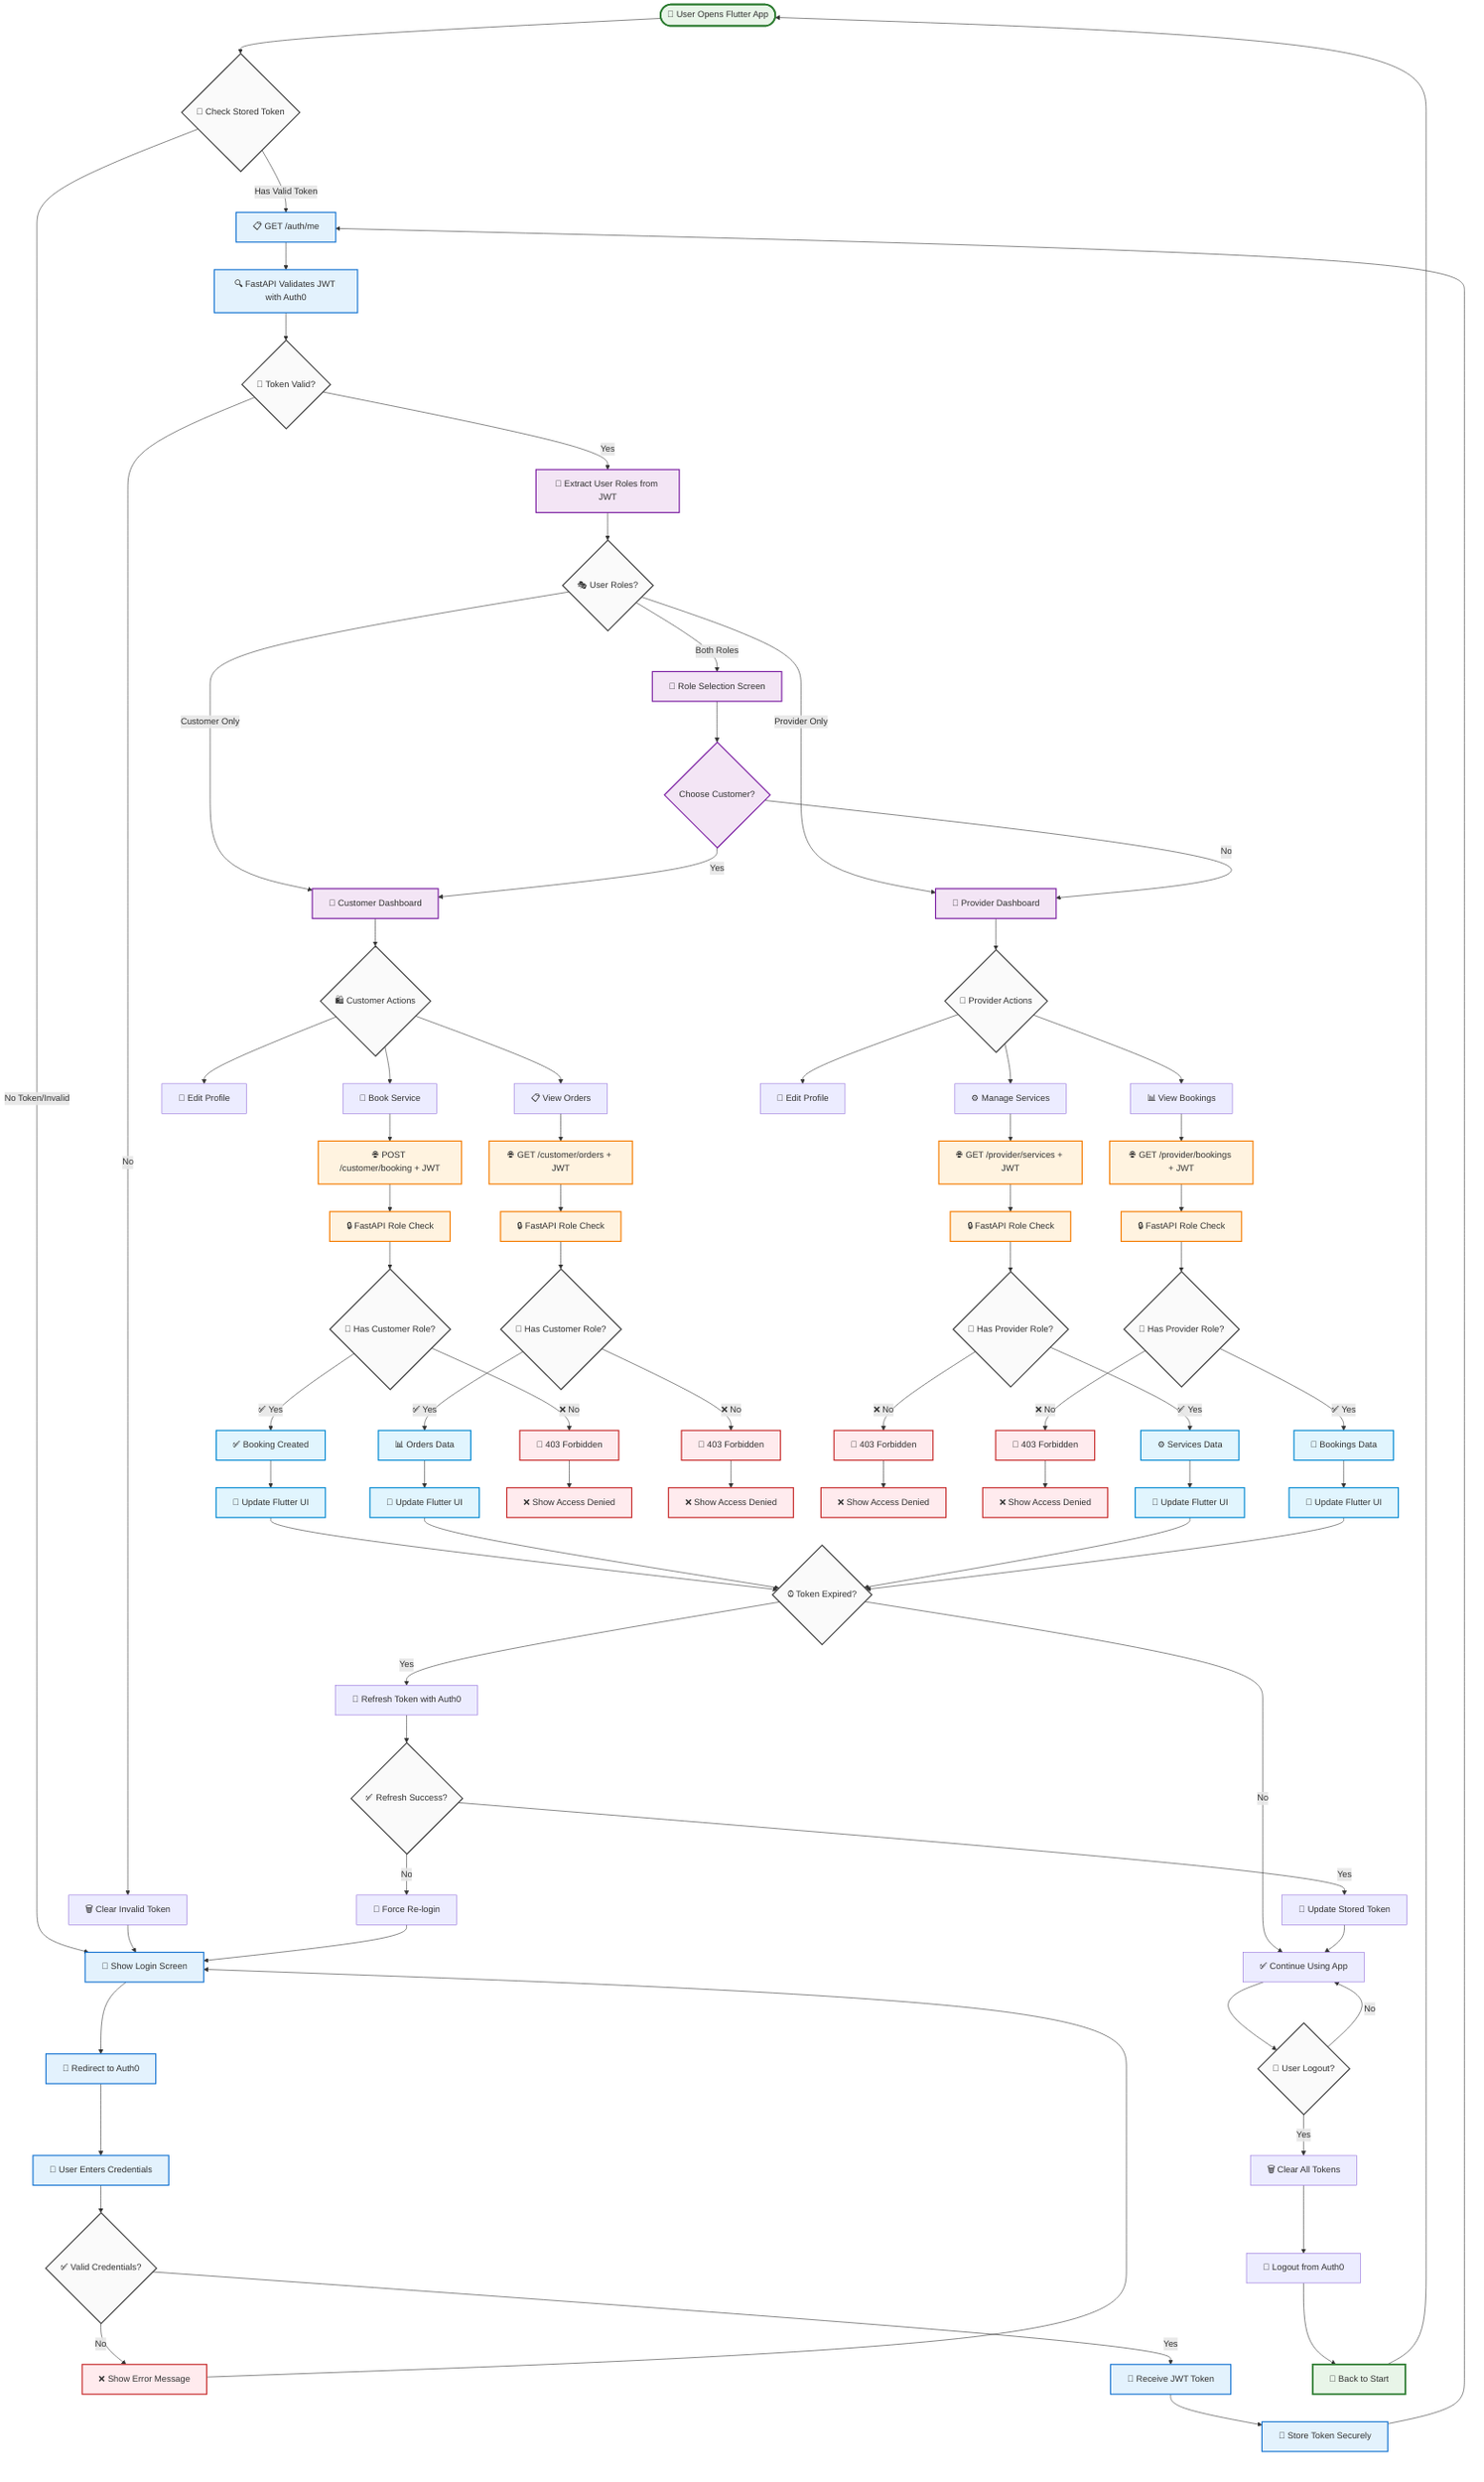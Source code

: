 graph TD
    %% User starts the flow
    Start([👤 User Opens Flutter App]) --> CheckToken{📱 Check Stored Token}
    
    %% Token check branch
    CheckToken -->|Has Valid Token| GetUserInfo[📋 GET /auth/me]
    CheckToken -->|No Token/Invalid| Login[🔐 Show Login Screen]
    
    %% Login flow
    Login --> Auth0Login[🔑 Redirect to Auth0]
    Auth0Login --> UserCreds[👤 User Enters Credentials]
    UserCreds --> Auth0Valid{✅ Valid Credentials?}
    Auth0Valid -->|No| LoginError[❌ Show Error Message]
    LoginError --> Login
    Auth0Valid -->|Yes| ReceiveToken[🎫 Receive JWT Token]
    ReceiveToken --> StoreToken[💾 Store Token Securely]
    StoreToken --> GetUserInfo
    
    %% Get user info from FastAPI
    GetUserInfo --> ValidateToken[🔍 FastAPI Validates JWT with Auth0]
    ValidateToken --> TokenValid{🎯 Token Valid?}
    TokenValid -->|No| ClearToken[🗑️ Clear Invalid Token]
    ClearToken --> Login
    TokenValid -->|Yes| ExtractRoles[👑 Extract User Roles from JWT]
    
    %% Role-based routing
    ExtractRoles --> CheckRoles{🎭 User Roles?}
    CheckRoles -->|Customer Only| CustomerDash[👤 Customer Dashboard]
    CheckRoles -->|Provider Only| ProviderDash[🏢 Provider Dashboard]
    CheckRoles -->|Both Roles| RoleSelect[🔄 Role Selection Screen]
    
    %% Role selection for multi-role users
    RoleSelect --> SelectCustomer{Choose Customer?}
    SelectCustomer -->|Yes| CustomerDash
    SelectCustomer -->|No| ProviderDash
    
    %% Customer flow
    CustomerDash --> CustomerActions{🛍️ Customer Actions}
    CustomerActions --> BookService[📅 Book Service]
    CustomerActions --> ViewOrders[📋 View Orders]
    CustomerActions --> CustomerProfile[👤 Edit Profile]
    
    %% Provider flow
    ProviderDash --> ProviderActions{🔧 Provider Actions}
    ProviderActions --> ManageServices[⚙️ Manage Services]
    ProviderActions --> ViewBookings[📊 View Bookings]
    ProviderActions --> ProviderProfile[🏢 Edit Profile]
    
    %% API calls with token
    BookService --> APICall1[🌐 POST /customer/booking + JWT]
    ViewOrders --> APICall2[🌐 GET /customer/orders + JWT]
    ManageServices --> APICall3[🌐 GET /provider/services + JWT]
    ViewBookings --> APICall4[🌐 GET /provider/bookings + JWT]
    
    %% API validation
    APICall1 --> FastAPICheck1[🔒 FastAPI Role Check]
    APICall2 --> FastAPICheck2[🔒 FastAPI Role Check]
    APICall3 --> FastAPICheck3[🔒 FastAPI Role Check]
    APICall4 --> FastAPICheck4[🔒 FastAPI Role Check]
    
    %% Access control results
    FastAPICheck1 --> AccessCheck1{🚫 Has Customer Role?}
    FastAPICheck2 --> AccessCheck2{🚫 Has Customer Role?}
    FastAPICheck3 --> AccessCheck3{🚫 Has Provider Role?}
    FastAPICheck4 --> AccessCheck4{🚫 Has Provider Role?}
    
    %% Success responses
    AccessCheck1 -->|✅ Yes| BookingSuccess[✅ Booking Created]
    AccessCheck2 -->|✅ Yes| OrdersData[📊 Orders Data]
    AccessCheck3 -->|✅ Yes| ServicesData[⚙️ Services Data]
    AccessCheck4 -->|✅ Yes| BookingsData[📅 Bookings Data]
    
    %% Access denied
    AccessCheck1 -->|❌ No| AccessDenied1[🚫 403 Forbidden]
    AccessCheck2 -->|❌ No| AccessDenied2[🚫 403 Forbidden]
    AccessCheck3 -->|❌ No| AccessDenied3[🚫 403 Forbidden]
    AccessCheck4 -->|❌ No| AccessDenied4[🚫 403 Forbidden]
    
    %% Update UI
    BookingSuccess --> UpdateUI1[🔄 Update Flutter UI]
    OrdersData --> UpdateUI2[🔄 Update Flutter UI]
    ServicesData --> UpdateUI3[🔄 Update Flutter UI]
    BookingsData --> UpdateUI4[🔄 Update Flutter UI]
    
    %% Error handling
    AccessDenied1 --> ShowError1[❌ Show Access Denied]
    AccessDenied2 --> ShowError2[❌ Show Access Denied]
    AccessDenied3 --> ShowError3[❌ Show Access Denied]
    AccessDenied4 --> ShowError4[❌ Show Access Denied]
    
    %% Token refresh flow
    UpdateUI1 --> TokenExpired{⏰ Token Expired?}
    UpdateUI2 --> TokenExpired
    UpdateUI3 --> TokenExpired
    UpdateUI4 --> TokenExpired
    
    TokenExpired -->|No| ContinueUsing[✅ Continue Using App]
    TokenExpired -->|Yes| RefreshToken[🔄 Refresh Token with Auth0]
    RefreshToken --> RefreshSuccess{✅ Refresh Success?}
    RefreshSuccess -->|Yes| UpdateStoredToken[💾 Update Stored Token]
    RefreshSuccess -->|No| ForceRelogin[🔐 Force Re-login]
    UpdateStoredToken --> ContinueUsing
    ForceRelogin --> Login
    
    %% Logout flow
    ContinueUsing --> LogoutCheck{🚪 User Logout?}
    LogoutCheck -->|No| ContinueUsing
    LogoutCheck -->|Yes| ClearAllTokens[🗑️ Clear All Tokens]
    ClearAllTokens --> Auth0Logout[🔐 Logout from Auth0]
    Auth0Logout --> BackToStart[🔄 Back to Start]
    BackToStart --> Start
    
    %% Styling
    classDef startEnd fill:#e8f5e8,stroke:#2e7d32,stroke-width:3px
    classDef authProcess fill:#e3f2fd,stroke:#1976d2,stroke-width:2px
    classDef roleProcess fill:#f3e5f5,stroke:#7b1fa2,stroke-width:2px
    classDef apiProcess fill:#fff3e0,stroke:#f57c00,stroke-width:2px
    classDef errorProcess fill:#ffebee,stroke:#c62828,stroke-width:2px
    classDef successProcess fill:#e1f5fe,stroke:#0288d1,stroke-width:2px
    classDef decisionProcess fill:#fafafa,stroke:#424242,stroke-width:2px
    
    %% Apply styles
    class Start,BackToStart startEnd
    class Login,Auth0Login,UserCreds,ReceiveToken,StoreToken,GetUserInfo,ValidateToken authProcess
    class ExtractRoles,CustomerDash,ProviderDash,RoleSelect,SelectCustomer roleProcess
    class APICall1,APICall2,APICall3,APICall4,FastAPICheck1,FastAPICheck2,FastAPICheck3,FastAPICheck4 apiProcess
    class LoginError,AccessDenied1,AccessDenied2,AccessDenied3,AccessDenied4,ShowError1,ShowError2,ShowError3,ShowError4 errorProcess
    class BookingSuccess,OrdersData,ServicesData,BookingsData,UpdateUI1,UpdateUI2,UpdateUI3,UpdateUI4 successProcess
    class CheckToken,Auth0Valid,TokenValid,CheckRoles,CustomerActions,ProviderActions,AccessCheck1,AccessCheck2,AccessCheck3,AccessCheck4,TokenExpired,RefreshSuccess,LogoutCheck decisionProcess